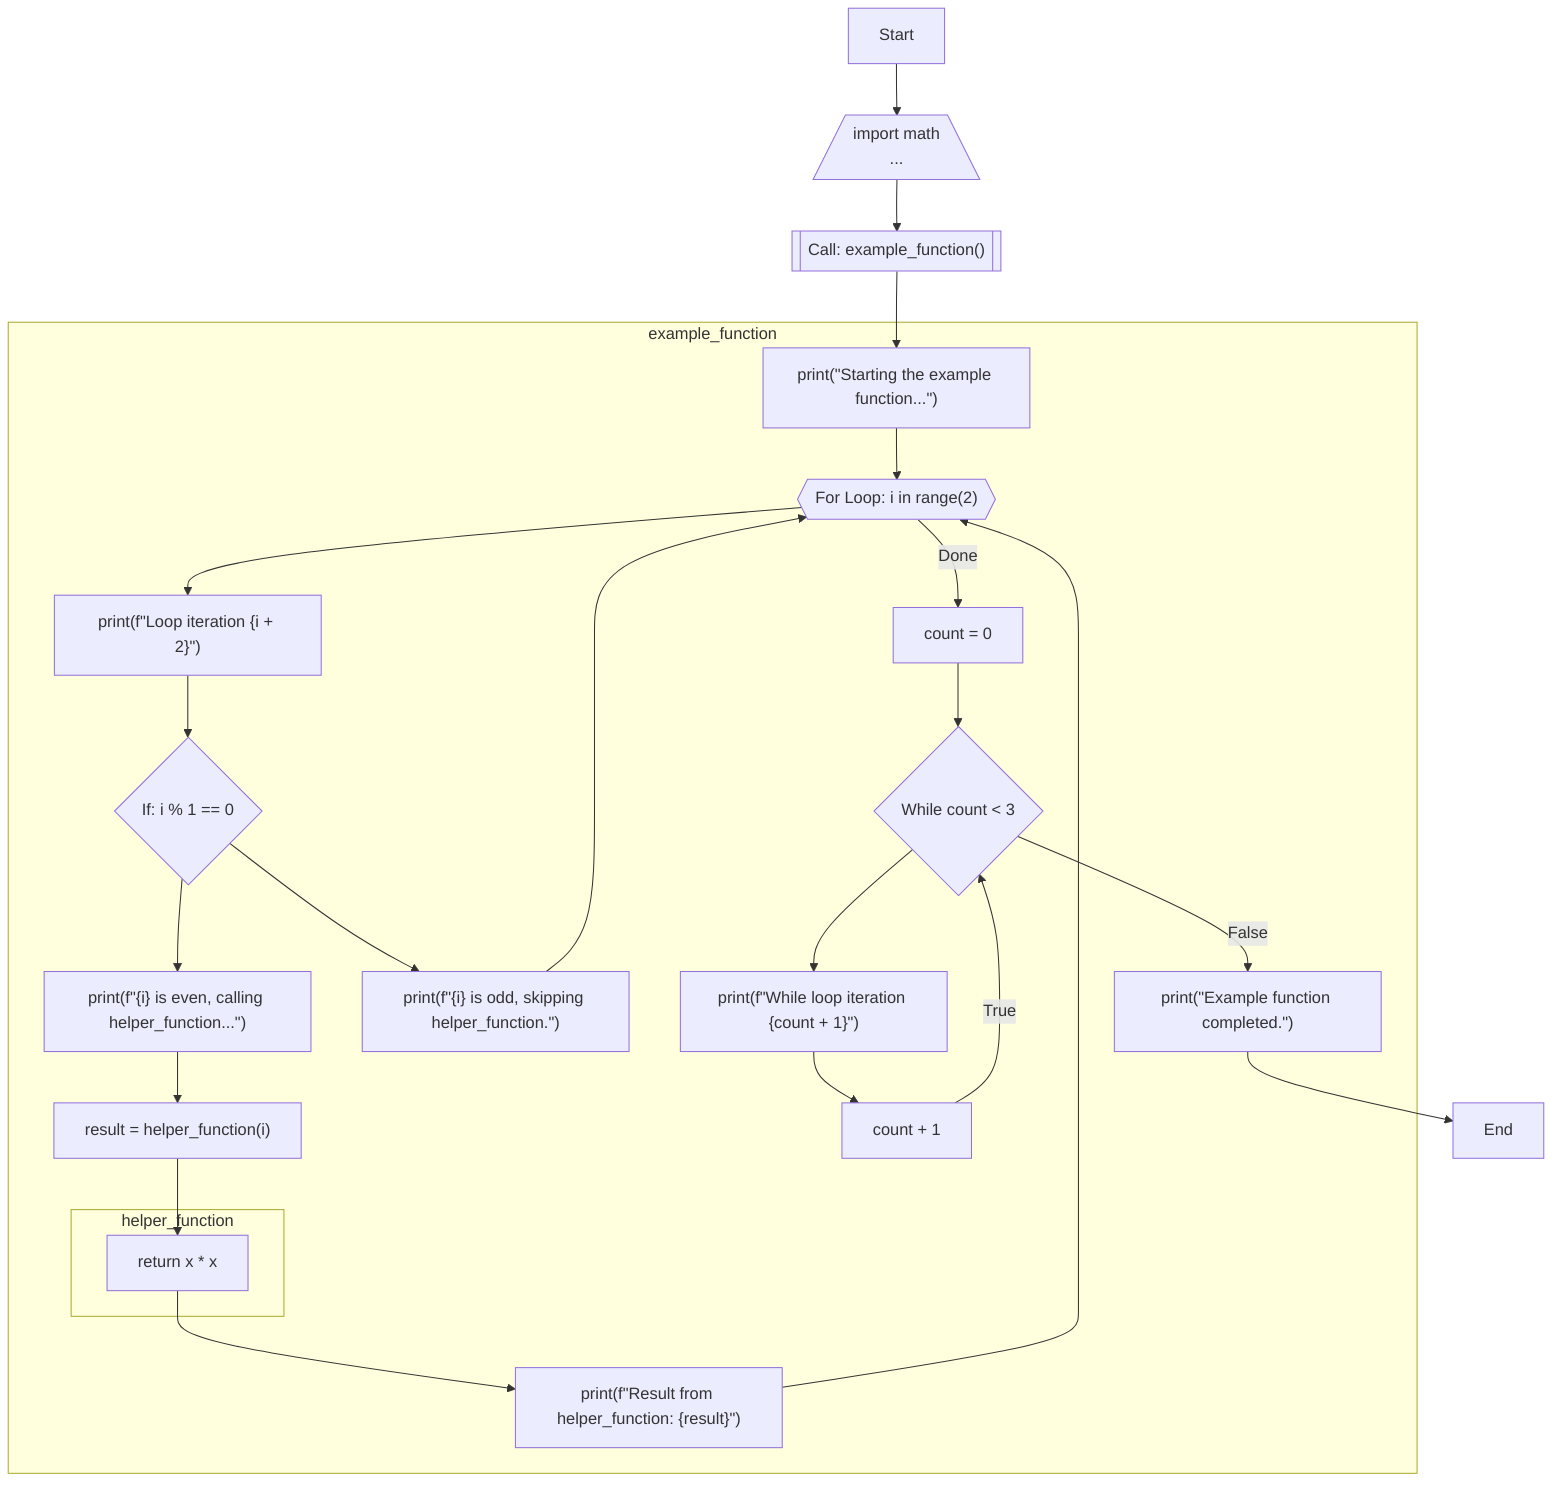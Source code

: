 graph TD
	start1[Start]
	end2[End]
	import3[/"import math
..."\]
	call_example_function4[["Call: example_function()"]]
	print6["print(#quot;Starting the example function...#quot;)"]
	for_loop7{{"For Loop: i in range(2)"}}
	print9["print(f#quot;Loop iteration {i + 2}#quot;)"]
	if_cond10{"If: i % 1 == 0"}
	print12["print(f#quot;{i} is even, calling helper_function...#quot;)"]
	assign13["result = helper_function(i)"]
	return15["return x * x"]
	print16["print(f#quot;Result from helper_function: {result}#quot;)"]
	print17["print(f#quot;{i} is odd, skipping helper_function.#quot;)"]
	assign18["count = 0"]
	while_loop19{"While count < 3"}
	print21["print(f#quot;While loop iteration {count + 1}#quot;)"]
	augassign22["count + 1"]
	print23["print(#quot;Example function completed.#quot;)"]
    subgraph example_function
        print6
        for_loop7
        print9
        if_cond10
        print12
        assign13
        print16
        print17
        assign18
        while_loop19
        print21
        augassign22
        print23
        subgraph helper_function
            return15
        end
    end
	start1 --> import3
	import3 --> call_example_function4
	call_example_function4 --> print6
	print6 --> for_loop7
	for_loop7 --> print9
	print9 --> if_cond10
	if_cond10 --> print12
	print12 --> assign13
	assign13 --> return15
	return15 --> print16
	print16 --> for_loop7
	if_cond10 --> print17
	print17 --> for_loop7
	for_loop7 -->|Done| assign18
	assign18 --> while_loop19
	while_loop19 --> print21
	print21 --> augassign22
	augassign22 -->|True| while_loop19
	while_loop19 -->|False| print23
	print23 --> end2
click print6 setClickedNode
click for_loop7 setClickedNode
click print9 setClickedNode
click if_cond10 setClickedNode
click print12 setClickedNode
click assign13 setClickedNode
click return15 setClickedNode
click print16 setClickedNode
click print17 setClickedNode
click assign18 setClickedNode
click while_loop19 setClickedNode
click print21 setClickedNode
click augassign22 setClickedNode
click print23 setClickedNode